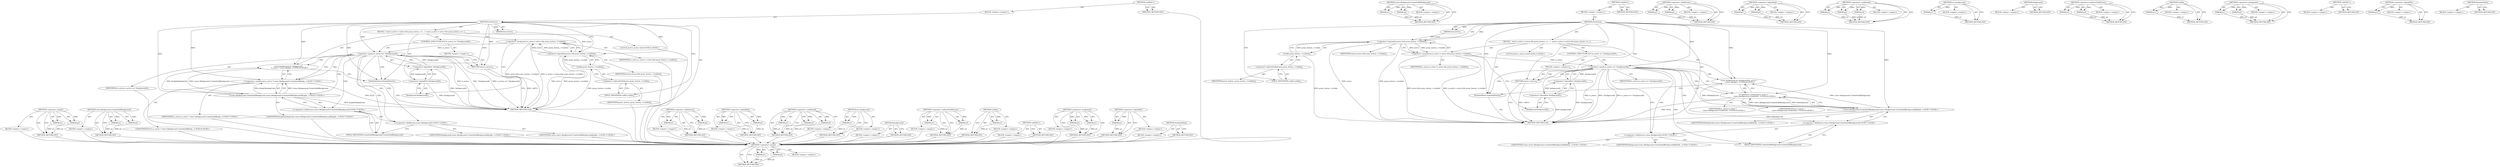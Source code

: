 digraph "SchedulePaint" {
vulnerable_80 [label=<(METHOD,&lt;operator&gt;.equals)>];
vulnerable_81 [label=<(PARAM,p1)>];
vulnerable_82 [label=<(PARAM,p2)>];
vulnerable_83 [label=<(BLOCK,&lt;empty&gt;,&lt;empty&gt;)>];
vulnerable_84 [label=<(METHOD_RETURN,ANY)>];
vulnerable_102 [label=<(METHOD,views.Background.CreateSolidBackground)>];
vulnerable_103 [label=<(PARAM,p1)>];
vulnerable_104 [label=<(PARAM,p2)>];
vulnerable_105 [label=<(BLOCK,&lt;empty&gt;,&lt;empty&gt;)>];
vulnerable_106 [label=<(METHOD_RETURN,ANY)>];
vulnerable_6 [label=<(METHOD,&lt;global&gt;)<SUB>1</SUB>>];
vulnerable_7 [label=<(BLOCK,&lt;empty&gt;,&lt;empty&gt;)<SUB>1</SUB>>];
vulnerable_8 [label=<(METHOD,SetActive)<SUB>1</SUB>>];
vulnerable_9 [label=<(PARAM,bool active)<SUB>1</SUB>>];
vulnerable_10 [label=<(BLOCK,{
  bool is_active = active &amp;&amp; proxy_button_-&gt;v...,{
  bool is_active = active &amp;&amp; proxy_button_-&gt;v...)<SUB>1</SUB>>];
vulnerable_11 [label="<(LOCAL,bool is_active: bool)<SUB>2</SUB>>"];
vulnerable_12 [label=<(&lt;operator&gt;.assignment,is_active = active &amp;&amp; proxy_button_-&gt;visible())<SUB>2</SUB>>];
vulnerable_13 [label=<(IDENTIFIER,is_active,is_active = active &amp;&amp; proxy_button_-&gt;visible())<SUB>2</SUB>>];
vulnerable_14 [label=<(&lt;operator&gt;.logicalAnd,active &amp;&amp; proxy_button_-&gt;visible())<SUB>2</SUB>>];
vulnerable_15 [label=<(IDENTIFIER,active,active &amp;&amp; proxy_button_-&gt;visible())<SUB>2</SUB>>];
vulnerable_16 [label=<(visible,proxy_button_-&gt;visible())<SUB>2</SUB>>];
vulnerable_17 [label=<(&lt;operator&gt;.indirectFieldAccess,proxy_button_-&gt;visible)<SUB>2</SUB>>];
vulnerable_18 [label=<(IDENTIFIER,proxy_button_,proxy_button_-&gt;visible())<SUB>2</SUB>>];
vulnerable_19 [label=<(FIELD_IDENTIFIER,visible,visible)<SUB>2</SUB>>];
vulnerable_20 [label=<(CONTROL_STRUCTURE,IF,if (is_active == !!background()))<SUB>3</SUB>>];
vulnerable_21 [label=<(&lt;operator&gt;.equals,is_active == !!background())<SUB>3</SUB>>];
vulnerable_22 [label=<(IDENTIFIER,is_active,is_active == !!background())<SUB>3</SUB>>];
vulnerable_23 [label=<(&lt;operator&gt;.logicalNot,!!background())<SUB>3</SUB>>];
vulnerable_24 [label=<(&lt;operator&gt;.logicalNot,!background())<SUB>3</SUB>>];
vulnerable_25 [label=<(background,background())<SUB>3</SUB>>];
vulnerable_26 [label=<(BLOCK,&lt;empty&gt;,&lt;empty&gt;)<SUB>4</SUB>>];
vulnerable_27 [label=<(RETURN,return;,return;)<SUB>4</SUB>>];
vulnerable_28 [label="<(set_background,set_background(is_active ?
      views::Backgro...)<SUB>6</SUB>>"];
vulnerable_29 [label="<(&lt;operator&gt;.conditional,is_active ?
      views::Background::CreateSoli...)<SUB>6</SUB>>"];
vulnerable_30 [label="<(IDENTIFIER,is_active,is_active ?
      views::Background::CreateSoli...)<SUB>6</SUB>>"];
vulnerable_31 [label="<(views.Background.CreateSolidBackground,views::Background::CreateSolidBackground(kShadi...)<SUB>7</SUB>>"];
vulnerable_32 [label="<(&lt;operator&gt;.fieldAccess,views::Background::CreateSolidBackground)<SUB>7</SUB>>"];
vulnerable_33 [label="<(&lt;operator&gt;.fieldAccess,views::Background)<SUB>7</SUB>>"];
vulnerable_34 [label="<(IDENTIFIER,views,views::Background::CreateSolidBackground(kShadi...)<SUB>7</SUB>>"];
vulnerable_35 [label="<(IDENTIFIER,Background,views::Background::CreateSolidBackground(kShadi...)<SUB>7</SUB>>"];
vulnerable_36 [label=<(FIELD_IDENTIFIER,CreateSolidBackground,CreateSolidBackground)<SUB>7</SUB>>];
vulnerable_37 [label="<(IDENTIFIER,kShadingColor,views::Background::CreateSolidBackground(kShadi...)<SUB>7</SUB>>"];
vulnerable_38 [label="<(IDENTIFIER,NULL,is_active ?
      views::Background::CreateSoli...)<SUB>8</SUB>>"];
vulnerable_39 [label=<(SchedulePaint,SchedulePaint())<SUB>9</SUB>>];
vulnerable_40 [label=<(METHOD_RETURN,void)<SUB>1</SUB>>];
vulnerable_42 [label=<(METHOD_RETURN,ANY)<SUB>1</SUB>>];
vulnerable_107 [label=<(METHOD,&lt;operator&gt;.fieldAccess)>];
vulnerable_108 [label=<(PARAM,p1)>];
vulnerable_109 [label=<(PARAM,p2)>];
vulnerable_110 [label=<(BLOCK,&lt;empty&gt;,&lt;empty&gt;)>];
vulnerable_111 [label=<(METHOD_RETURN,ANY)>];
vulnerable_66 [label=<(METHOD,&lt;operator&gt;.logicalAnd)>];
vulnerable_67 [label=<(PARAM,p1)>];
vulnerable_68 [label=<(PARAM,p2)>];
vulnerable_69 [label=<(BLOCK,&lt;empty&gt;,&lt;empty&gt;)>];
vulnerable_70 [label=<(METHOD_RETURN,ANY)>];
vulnerable_96 [label=<(METHOD,&lt;operator&gt;.conditional)>];
vulnerable_97 [label=<(PARAM,p1)>];
vulnerable_98 [label=<(PARAM,p2)>];
vulnerable_99 [label=<(PARAM,p3)>];
vulnerable_100 [label=<(BLOCK,&lt;empty&gt;,&lt;empty&gt;)>];
vulnerable_101 [label=<(METHOD_RETURN,ANY)>];
vulnerable_92 [label=<(METHOD,set_background)>];
vulnerable_93 [label=<(PARAM,p1)>];
vulnerable_94 [label=<(BLOCK,&lt;empty&gt;,&lt;empty&gt;)>];
vulnerable_95 [label=<(METHOD_RETURN,ANY)>];
vulnerable_89 [label=<(METHOD,background)>];
vulnerable_90 [label=<(BLOCK,&lt;empty&gt;,&lt;empty&gt;)>];
vulnerable_91 [label=<(METHOD_RETURN,ANY)>];
vulnerable_75 [label=<(METHOD,&lt;operator&gt;.indirectFieldAccess)>];
vulnerable_76 [label=<(PARAM,p1)>];
vulnerable_77 [label=<(PARAM,p2)>];
vulnerable_78 [label=<(BLOCK,&lt;empty&gt;,&lt;empty&gt;)>];
vulnerable_79 [label=<(METHOD_RETURN,ANY)>];
vulnerable_71 [label=<(METHOD,visible)>];
vulnerable_72 [label=<(PARAM,p1)>];
vulnerable_73 [label=<(BLOCK,&lt;empty&gt;,&lt;empty&gt;)>];
vulnerable_74 [label=<(METHOD_RETURN,ANY)>];
vulnerable_61 [label=<(METHOD,&lt;operator&gt;.assignment)>];
vulnerable_62 [label=<(PARAM,p1)>];
vulnerable_63 [label=<(PARAM,p2)>];
vulnerable_64 [label=<(BLOCK,&lt;empty&gt;,&lt;empty&gt;)>];
vulnerable_65 [label=<(METHOD_RETURN,ANY)>];
vulnerable_55 [label=<(METHOD,&lt;global&gt;)<SUB>1</SUB>>];
vulnerable_56 [label=<(BLOCK,&lt;empty&gt;,&lt;empty&gt;)>];
vulnerable_57 [label=<(METHOD_RETURN,ANY)>];
vulnerable_85 [label=<(METHOD,&lt;operator&gt;.logicalNot)>];
vulnerable_86 [label=<(PARAM,p1)>];
vulnerable_87 [label=<(BLOCK,&lt;empty&gt;,&lt;empty&gt;)>];
vulnerable_88 [label=<(METHOD_RETURN,ANY)>];
vulnerable_112 [label=<(METHOD,SchedulePaint)>];
vulnerable_113 [label=<(BLOCK,&lt;empty&gt;,&lt;empty&gt;)>];
vulnerable_114 [label=<(METHOD_RETURN,ANY)>];
fixed_80 [label=<(METHOD,&lt;operator&gt;.equals)>];
fixed_81 [label=<(PARAM,p1)>];
fixed_82 [label=<(PARAM,p2)>];
fixed_83 [label=<(BLOCK,&lt;empty&gt;,&lt;empty&gt;)>];
fixed_84 [label=<(METHOD_RETURN,ANY)>];
fixed_102 [label=<(METHOD,views.Background.CreateSolidBackground)>];
fixed_103 [label=<(PARAM,p1)>];
fixed_104 [label=<(PARAM,p2)>];
fixed_105 [label=<(BLOCK,&lt;empty&gt;,&lt;empty&gt;)>];
fixed_106 [label=<(METHOD_RETURN,ANY)>];
fixed_6 [label=<(METHOD,&lt;global&gt;)<SUB>1</SUB>>];
fixed_7 [label=<(BLOCK,&lt;empty&gt;,&lt;empty&gt;)<SUB>1</SUB>>];
fixed_8 [label=<(METHOD,SetActive)<SUB>1</SUB>>];
fixed_9 [label=<(PARAM,bool active)<SUB>1</SUB>>];
fixed_10 [label=<(BLOCK,{
  bool is_active = active &amp;&amp; proxy_button_-&gt;v...,{
  bool is_active = active &amp;&amp; proxy_button_-&gt;v...)<SUB>1</SUB>>];
fixed_11 [label="<(LOCAL,bool is_active: bool)<SUB>2</SUB>>"];
fixed_12 [label=<(&lt;operator&gt;.assignment,is_active = active &amp;&amp; proxy_button_-&gt;visible())<SUB>2</SUB>>];
fixed_13 [label=<(IDENTIFIER,is_active,is_active = active &amp;&amp; proxy_button_-&gt;visible())<SUB>2</SUB>>];
fixed_14 [label=<(&lt;operator&gt;.logicalAnd,active &amp;&amp; proxy_button_-&gt;visible())<SUB>2</SUB>>];
fixed_15 [label=<(IDENTIFIER,active,active &amp;&amp; proxy_button_-&gt;visible())<SUB>2</SUB>>];
fixed_16 [label=<(visible,proxy_button_-&gt;visible())<SUB>2</SUB>>];
fixed_17 [label=<(&lt;operator&gt;.indirectFieldAccess,proxy_button_-&gt;visible)<SUB>2</SUB>>];
fixed_18 [label=<(IDENTIFIER,proxy_button_,proxy_button_-&gt;visible())<SUB>2</SUB>>];
fixed_19 [label=<(FIELD_IDENTIFIER,visible,visible)<SUB>2</SUB>>];
fixed_20 [label=<(CONTROL_STRUCTURE,IF,if (is_active == !!background()))<SUB>3</SUB>>];
fixed_21 [label=<(&lt;operator&gt;.equals,is_active == !!background())<SUB>3</SUB>>];
fixed_22 [label=<(IDENTIFIER,is_active,is_active == !!background())<SUB>3</SUB>>];
fixed_23 [label=<(&lt;operator&gt;.logicalNot,!!background())<SUB>3</SUB>>];
fixed_24 [label=<(&lt;operator&gt;.logicalNot,!background())<SUB>3</SUB>>];
fixed_25 [label=<(background,background())<SUB>3</SUB>>];
fixed_26 [label=<(BLOCK,&lt;empty&gt;,&lt;empty&gt;)<SUB>4</SUB>>];
fixed_27 [label=<(RETURN,return;,return;)<SUB>4</SUB>>];
fixed_28 [label="<(set_background,set_background(
      is_active ? views::Backgr...)<SUB>6</SUB>>"];
fixed_29 [label="<(&lt;operator&gt;.conditional,is_active ? views::Background::CreateSolidBackg...)<SUB>7</SUB>>"];
fixed_30 [label="<(IDENTIFIER,is_active,is_active ? views::Background::CreateSolidBackg...)<SUB>7</SUB>>"];
fixed_31 [label="<(views.Background.CreateSolidBackground,views::Background::CreateSolidBackground(kLight...)<SUB>7</SUB>>"];
fixed_32 [label="<(&lt;operator&gt;.fieldAccess,views::Background::CreateSolidBackground)<SUB>7</SUB>>"];
fixed_33 [label="<(&lt;operator&gt;.fieldAccess,views::Background)<SUB>7</SUB>>"];
fixed_34 [label="<(IDENTIFIER,views,views::Background::CreateSolidBackground(kLight...)<SUB>7</SUB>>"];
fixed_35 [label="<(IDENTIFIER,Background,views::Background::CreateSolidBackground(kLight...)<SUB>7</SUB>>"];
fixed_36 [label=<(FIELD_IDENTIFIER,CreateSolidBackground,CreateSolidBackground)<SUB>7</SUB>>];
fixed_37 [label="<(IDENTIFIER,kLightShadingColor,views::Background::CreateSolidBackground(kLight...)<SUB>7</SUB>>"];
fixed_38 [label="<(IDENTIFIER,NULL,is_active ? views::Background::CreateSolidBackg...)<SUB>8</SUB>>"];
fixed_39 [label=<(SchedulePaint,SchedulePaint())<SUB>9</SUB>>];
fixed_40 [label=<(METHOD_RETURN,void)<SUB>1</SUB>>];
fixed_42 [label=<(METHOD_RETURN,ANY)<SUB>1</SUB>>];
fixed_107 [label=<(METHOD,&lt;operator&gt;.fieldAccess)>];
fixed_108 [label=<(PARAM,p1)>];
fixed_109 [label=<(PARAM,p2)>];
fixed_110 [label=<(BLOCK,&lt;empty&gt;,&lt;empty&gt;)>];
fixed_111 [label=<(METHOD_RETURN,ANY)>];
fixed_66 [label=<(METHOD,&lt;operator&gt;.logicalAnd)>];
fixed_67 [label=<(PARAM,p1)>];
fixed_68 [label=<(PARAM,p2)>];
fixed_69 [label=<(BLOCK,&lt;empty&gt;,&lt;empty&gt;)>];
fixed_70 [label=<(METHOD_RETURN,ANY)>];
fixed_96 [label=<(METHOD,&lt;operator&gt;.conditional)>];
fixed_97 [label=<(PARAM,p1)>];
fixed_98 [label=<(PARAM,p2)>];
fixed_99 [label=<(PARAM,p3)>];
fixed_100 [label=<(BLOCK,&lt;empty&gt;,&lt;empty&gt;)>];
fixed_101 [label=<(METHOD_RETURN,ANY)>];
fixed_92 [label=<(METHOD,set_background)>];
fixed_93 [label=<(PARAM,p1)>];
fixed_94 [label=<(BLOCK,&lt;empty&gt;,&lt;empty&gt;)>];
fixed_95 [label=<(METHOD_RETURN,ANY)>];
fixed_89 [label=<(METHOD,background)>];
fixed_90 [label=<(BLOCK,&lt;empty&gt;,&lt;empty&gt;)>];
fixed_91 [label=<(METHOD_RETURN,ANY)>];
fixed_75 [label=<(METHOD,&lt;operator&gt;.indirectFieldAccess)>];
fixed_76 [label=<(PARAM,p1)>];
fixed_77 [label=<(PARAM,p2)>];
fixed_78 [label=<(BLOCK,&lt;empty&gt;,&lt;empty&gt;)>];
fixed_79 [label=<(METHOD_RETURN,ANY)>];
fixed_71 [label=<(METHOD,visible)>];
fixed_72 [label=<(PARAM,p1)>];
fixed_73 [label=<(BLOCK,&lt;empty&gt;,&lt;empty&gt;)>];
fixed_74 [label=<(METHOD_RETURN,ANY)>];
fixed_61 [label=<(METHOD,&lt;operator&gt;.assignment)>];
fixed_62 [label=<(PARAM,p1)>];
fixed_63 [label=<(PARAM,p2)>];
fixed_64 [label=<(BLOCK,&lt;empty&gt;,&lt;empty&gt;)>];
fixed_65 [label=<(METHOD_RETURN,ANY)>];
fixed_55 [label=<(METHOD,&lt;global&gt;)<SUB>1</SUB>>];
fixed_56 [label=<(BLOCK,&lt;empty&gt;,&lt;empty&gt;)>];
fixed_57 [label=<(METHOD_RETURN,ANY)>];
fixed_85 [label=<(METHOD,&lt;operator&gt;.logicalNot)>];
fixed_86 [label=<(PARAM,p1)>];
fixed_87 [label=<(BLOCK,&lt;empty&gt;,&lt;empty&gt;)>];
fixed_88 [label=<(METHOD_RETURN,ANY)>];
fixed_112 [label=<(METHOD,SchedulePaint)>];
fixed_113 [label=<(BLOCK,&lt;empty&gt;,&lt;empty&gt;)>];
fixed_114 [label=<(METHOD_RETURN,ANY)>];
vulnerable_80 -> vulnerable_81  [key=0, label="AST: "];
vulnerable_80 -> vulnerable_81  [key=1, label="DDG: "];
vulnerable_80 -> vulnerable_83  [key=0, label="AST: "];
vulnerable_80 -> vulnerable_82  [key=0, label="AST: "];
vulnerable_80 -> vulnerable_82  [key=1, label="DDG: "];
vulnerable_80 -> vulnerable_84  [key=0, label="AST: "];
vulnerable_80 -> vulnerable_84  [key=1, label="CFG: "];
vulnerable_81 -> vulnerable_84  [key=0, label="DDG: p1"];
vulnerable_82 -> vulnerable_84  [key=0, label="DDG: p2"];
vulnerable_102 -> vulnerable_103  [key=0, label="AST: "];
vulnerable_102 -> vulnerable_103  [key=1, label="DDG: "];
vulnerable_102 -> vulnerable_105  [key=0, label="AST: "];
vulnerable_102 -> vulnerable_104  [key=0, label="AST: "];
vulnerable_102 -> vulnerable_104  [key=1, label="DDG: "];
vulnerable_102 -> vulnerable_106  [key=0, label="AST: "];
vulnerable_102 -> vulnerable_106  [key=1, label="CFG: "];
vulnerable_103 -> vulnerable_106  [key=0, label="DDG: p1"];
vulnerable_104 -> vulnerable_106  [key=0, label="DDG: p2"];
vulnerable_6 -> vulnerable_7  [key=0, label="AST: "];
vulnerable_6 -> vulnerable_42  [key=0, label="AST: "];
vulnerable_6 -> vulnerable_42  [key=1, label="CFG: "];
vulnerable_7 -> vulnerable_8  [key=0, label="AST: "];
vulnerable_8 -> vulnerable_9  [key=0, label="AST: "];
vulnerable_8 -> vulnerable_9  [key=1, label="DDG: "];
vulnerable_8 -> vulnerable_10  [key=0, label="AST: "];
vulnerable_8 -> vulnerable_40  [key=0, label="AST: "];
vulnerable_8 -> vulnerable_14  [key=0, label="CFG: "];
vulnerable_8 -> vulnerable_14  [key=1, label="DDG: "];
vulnerable_8 -> vulnerable_19  [key=0, label="CFG: "];
vulnerable_8 -> vulnerable_39  [key=0, label="DDG: "];
vulnerable_8 -> vulnerable_28  [key=0, label="DDG: "];
vulnerable_8 -> vulnerable_21  [key=0, label="DDG: "];
vulnerable_8 -> vulnerable_27  [key=0, label="DDG: "];
vulnerable_8 -> vulnerable_29  [key=0, label="DDG: "];
vulnerable_8 -> vulnerable_31  [key=0, label="DDG: "];
vulnerable_8 -> vulnerable_24  [key=0, label="DDG: "];
vulnerable_9 -> vulnerable_14  [key=0, label="DDG: active"];
vulnerable_10 -> vulnerable_11  [key=0, label="AST: "];
vulnerable_10 -> vulnerable_12  [key=0, label="AST: "];
vulnerable_10 -> vulnerable_20  [key=0, label="AST: "];
vulnerable_10 -> vulnerable_28  [key=0, label="AST: "];
vulnerable_10 -> vulnerable_39  [key=0, label="AST: "];
vulnerable_12 -> vulnerable_13  [key=0, label="AST: "];
vulnerable_12 -> vulnerable_14  [key=0, label="AST: "];
vulnerable_12 -> vulnerable_25  [key=0, label="CFG: "];
vulnerable_12 -> vulnerable_40  [key=0, label="DDG: active &amp;&amp; proxy_button_-&gt;visible()"];
vulnerable_12 -> vulnerable_40  [key=1, label="DDG: is_active = active &amp;&amp; proxy_button_-&gt;visible()"];
vulnerable_12 -> vulnerable_21  [key=0, label="DDG: is_active"];
vulnerable_14 -> vulnerable_15  [key=0, label="AST: "];
vulnerable_14 -> vulnerable_16  [key=0, label="AST: "];
vulnerable_14 -> vulnerable_12  [key=0, label="CFG: "];
vulnerable_14 -> vulnerable_12  [key=1, label="DDG: active"];
vulnerable_14 -> vulnerable_12  [key=2, label="DDG: proxy_button_-&gt;visible()"];
vulnerable_14 -> vulnerable_40  [key=0, label="DDG: active"];
vulnerable_14 -> vulnerable_40  [key=1, label="DDG: proxy_button_-&gt;visible()"];
vulnerable_16 -> vulnerable_17  [key=0, label="AST: "];
vulnerable_16 -> vulnerable_14  [key=0, label="CFG: "];
vulnerable_16 -> vulnerable_14  [key=1, label="DDG: proxy_button_-&gt;visible"];
vulnerable_16 -> vulnerable_40  [key=0, label="DDG: proxy_button_-&gt;visible"];
vulnerable_17 -> vulnerable_18  [key=0, label="AST: "];
vulnerable_17 -> vulnerable_19  [key=0, label="AST: "];
vulnerable_17 -> vulnerable_16  [key=0, label="CFG: "];
vulnerable_19 -> vulnerable_17  [key=0, label="CFG: "];
vulnerable_20 -> vulnerable_21  [key=0, label="AST: "];
vulnerable_20 -> vulnerable_26  [key=0, label="AST: "];
vulnerable_21 -> vulnerable_22  [key=0, label="AST: "];
vulnerable_21 -> vulnerable_23  [key=0, label="AST: "];
vulnerable_21 -> vulnerable_27  [key=0, label="CFG: "];
vulnerable_21 -> vulnerable_27  [key=1, label="CDG: "];
vulnerable_21 -> vulnerable_33  [key=0, label="CFG: "];
vulnerable_21 -> vulnerable_33  [key=1, label="CDG: "];
vulnerable_21 -> vulnerable_29  [key=0, label="CFG: "];
vulnerable_21 -> vulnerable_29  [key=1, label="CDG: "];
vulnerable_21 -> vulnerable_40  [key=0, label="DDG: is_active"];
vulnerable_21 -> vulnerable_40  [key=1, label="DDG: !!background()"];
vulnerable_21 -> vulnerable_40  [key=2, label="DDG: is_active == !!background()"];
vulnerable_21 -> vulnerable_28  [key=0, label="CDG: "];
vulnerable_21 -> vulnerable_39  [key=0, label="CDG: "];
vulnerable_21 -> vulnerable_32  [key=0, label="CDG: "];
vulnerable_21 -> vulnerable_36  [key=0, label="CDG: "];
vulnerable_21 -> vulnerable_31  [key=0, label="CDG: "];
vulnerable_23 -> vulnerable_24  [key=0, label="AST: "];
vulnerable_23 -> vulnerable_21  [key=0, label="CFG: "];
vulnerable_23 -> vulnerable_21  [key=1, label="DDG: !background()"];
vulnerable_23 -> vulnerable_40  [key=0, label="DDG: !background()"];
vulnerable_24 -> vulnerable_25  [key=0, label="AST: "];
vulnerable_24 -> vulnerable_23  [key=0, label="CFG: "];
vulnerable_24 -> vulnerable_23  [key=1, label="DDG: background()"];
vulnerable_24 -> vulnerable_40  [key=0, label="DDG: background()"];
vulnerable_25 -> vulnerable_24  [key=0, label="CFG: "];
vulnerable_26 -> vulnerable_27  [key=0, label="AST: "];
vulnerable_27 -> vulnerable_40  [key=0, label="CFG: "];
vulnerable_27 -> vulnerable_40  [key=1, label="DDG: &lt;RET&gt;"];
vulnerable_28 -> vulnerable_29  [key=0, label="AST: "];
vulnerable_28 -> vulnerable_39  [key=0, label="CFG: "];
vulnerable_29 -> vulnerable_30  [key=0, label="AST: "];
vulnerable_29 -> vulnerable_31  [key=0, label="AST: "];
vulnerable_29 -> vulnerable_38  [key=0, label="AST: "];
vulnerable_29 -> vulnerable_28  [key=0, label="CFG: "];
vulnerable_29 -> vulnerable_40  [key=0, label="DDG: NULL"];
vulnerable_31 -> vulnerable_32  [key=0, label="AST: "];
vulnerable_31 -> vulnerable_37  [key=0, label="AST: "];
vulnerable_31 -> vulnerable_29  [key=0, label="CFG: "];
vulnerable_31 -> vulnerable_29  [key=1, label="DDG: views::Background::CreateSolidBackground"];
vulnerable_31 -> vulnerable_29  [key=2, label="DDG: kShadingColor"];
vulnerable_31 -> vulnerable_40  [key=0, label="DDG: kShadingColor"];
vulnerable_31 -> vulnerable_28  [key=0, label="DDG: views::Background::CreateSolidBackground"];
vulnerable_31 -> vulnerable_28  [key=1, label="DDG: kShadingColor"];
vulnerable_32 -> vulnerable_33  [key=0, label="AST: "];
vulnerable_32 -> vulnerable_36  [key=0, label="AST: "];
vulnerable_32 -> vulnerable_31  [key=0, label="CFG: "];
vulnerable_33 -> vulnerable_34  [key=0, label="AST: "];
vulnerable_33 -> vulnerable_35  [key=0, label="AST: "];
vulnerable_33 -> vulnerable_36  [key=0, label="CFG: "];
vulnerable_36 -> vulnerable_32  [key=0, label="CFG: "];
vulnerable_39 -> vulnerable_40  [key=0, label="CFG: "];
vulnerable_107 -> vulnerable_108  [key=0, label="AST: "];
vulnerable_107 -> vulnerable_108  [key=1, label="DDG: "];
vulnerable_107 -> vulnerable_110  [key=0, label="AST: "];
vulnerable_107 -> vulnerable_109  [key=0, label="AST: "];
vulnerable_107 -> vulnerable_109  [key=1, label="DDG: "];
vulnerable_107 -> vulnerable_111  [key=0, label="AST: "];
vulnerable_107 -> vulnerable_111  [key=1, label="CFG: "];
vulnerable_108 -> vulnerable_111  [key=0, label="DDG: p1"];
vulnerable_109 -> vulnerable_111  [key=0, label="DDG: p2"];
vulnerable_66 -> vulnerable_67  [key=0, label="AST: "];
vulnerable_66 -> vulnerable_67  [key=1, label="DDG: "];
vulnerable_66 -> vulnerable_69  [key=0, label="AST: "];
vulnerable_66 -> vulnerable_68  [key=0, label="AST: "];
vulnerable_66 -> vulnerable_68  [key=1, label="DDG: "];
vulnerable_66 -> vulnerable_70  [key=0, label="AST: "];
vulnerable_66 -> vulnerable_70  [key=1, label="CFG: "];
vulnerable_67 -> vulnerable_70  [key=0, label="DDG: p1"];
vulnerable_68 -> vulnerable_70  [key=0, label="DDG: p2"];
vulnerable_96 -> vulnerable_97  [key=0, label="AST: "];
vulnerable_96 -> vulnerable_97  [key=1, label="DDG: "];
vulnerable_96 -> vulnerable_100  [key=0, label="AST: "];
vulnerable_96 -> vulnerable_98  [key=0, label="AST: "];
vulnerable_96 -> vulnerable_98  [key=1, label="DDG: "];
vulnerable_96 -> vulnerable_101  [key=0, label="AST: "];
vulnerable_96 -> vulnerable_101  [key=1, label="CFG: "];
vulnerable_96 -> vulnerable_99  [key=0, label="AST: "];
vulnerable_96 -> vulnerable_99  [key=1, label="DDG: "];
vulnerable_97 -> vulnerable_101  [key=0, label="DDG: p1"];
vulnerable_98 -> vulnerable_101  [key=0, label="DDG: p2"];
vulnerable_99 -> vulnerable_101  [key=0, label="DDG: p3"];
vulnerable_92 -> vulnerable_93  [key=0, label="AST: "];
vulnerable_92 -> vulnerable_93  [key=1, label="DDG: "];
vulnerable_92 -> vulnerable_94  [key=0, label="AST: "];
vulnerable_92 -> vulnerable_95  [key=0, label="AST: "];
vulnerable_92 -> vulnerable_95  [key=1, label="CFG: "];
vulnerable_93 -> vulnerable_95  [key=0, label="DDG: p1"];
vulnerable_89 -> vulnerable_90  [key=0, label="AST: "];
vulnerable_89 -> vulnerable_91  [key=0, label="AST: "];
vulnerable_89 -> vulnerable_91  [key=1, label="CFG: "];
vulnerable_75 -> vulnerable_76  [key=0, label="AST: "];
vulnerable_75 -> vulnerable_76  [key=1, label="DDG: "];
vulnerable_75 -> vulnerable_78  [key=0, label="AST: "];
vulnerable_75 -> vulnerable_77  [key=0, label="AST: "];
vulnerable_75 -> vulnerable_77  [key=1, label="DDG: "];
vulnerable_75 -> vulnerable_79  [key=0, label="AST: "];
vulnerable_75 -> vulnerable_79  [key=1, label="CFG: "];
vulnerable_76 -> vulnerable_79  [key=0, label="DDG: p1"];
vulnerable_77 -> vulnerable_79  [key=0, label="DDG: p2"];
vulnerable_71 -> vulnerable_72  [key=0, label="AST: "];
vulnerable_71 -> vulnerable_72  [key=1, label="DDG: "];
vulnerable_71 -> vulnerable_73  [key=0, label="AST: "];
vulnerable_71 -> vulnerable_74  [key=0, label="AST: "];
vulnerable_71 -> vulnerable_74  [key=1, label="CFG: "];
vulnerable_72 -> vulnerable_74  [key=0, label="DDG: p1"];
vulnerable_61 -> vulnerable_62  [key=0, label="AST: "];
vulnerable_61 -> vulnerable_62  [key=1, label="DDG: "];
vulnerable_61 -> vulnerable_64  [key=0, label="AST: "];
vulnerable_61 -> vulnerable_63  [key=0, label="AST: "];
vulnerable_61 -> vulnerable_63  [key=1, label="DDG: "];
vulnerable_61 -> vulnerable_65  [key=0, label="AST: "];
vulnerable_61 -> vulnerable_65  [key=1, label="CFG: "];
vulnerable_62 -> vulnerable_65  [key=0, label="DDG: p1"];
vulnerable_63 -> vulnerable_65  [key=0, label="DDG: p2"];
vulnerable_55 -> vulnerable_56  [key=0, label="AST: "];
vulnerable_55 -> vulnerable_57  [key=0, label="AST: "];
vulnerable_55 -> vulnerable_57  [key=1, label="CFG: "];
vulnerable_85 -> vulnerable_86  [key=0, label="AST: "];
vulnerable_85 -> vulnerable_86  [key=1, label="DDG: "];
vulnerable_85 -> vulnerable_87  [key=0, label="AST: "];
vulnerable_85 -> vulnerable_88  [key=0, label="AST: "];
vulnerable_85 -> vulnerable_88  [key=1, label="CFG: "];
vulnerable_86 -> vulnerable_88  [key=0, label="DDG: p1"];
vulnerable_112 -> vulnerable_113  [key=0, label="AST: "];
vulnerable_112 -> vulnerable_114  [key=0, label="AST: "];
vulnerable_112 -> vulnerable_114  [key=1, label="CFG: "];
fixed_80 -> fixed_81  [key=0, label="AST: "];
fixed_80 -> fixed_81  [key=1, label="DDG: "];
fixed_80 -> fixed_83  [key=0, label="AST: "];
fixed_80 -> fixed_82  [key=0, label="AST: "];
fixed_80 -> fixed_82  [key=1, label="DDG: "];
fixed_80 -> fixed_84  [key=0, label="AST: "];
fixed_80 -> fixed_84  [key=1, label="CFG: "];
fixed_81 -> fixed_84  [key=0, label="DDG: p1"];
fixed_82 -> fixed_84  [key=0, label="DDG: p2"];
fixed_83 -> vulnerable_80  [key=0];
fixed_84 -> vulnerable_80  [key=0];
fixed_102 -> fixed_103  [key=0, label="AST: "];
fixed_102 -> fixed_103  [key=1, label="DDG: "];
fixed_102 -> fixed_105  [key=0, label="AST: "];
fixed_102 -> fixed_104  [key=0, label="AST: "];
fixed_102 -> fixed_104  [key=1, label="DDG: "];
fixed_102 -> fixed_106  [key=0, label="AST: "];
fixed_102 -> fixed_106  [key=1, label="CFG: "];
fixed_103 -> fixed_106  [key=0, label="DDG: p1"];
fixed_104 -> fixed_106  [key=0, label="DDG: p2"];
fixed_105 -> vulnerable_80  [key=0];
fixed_106 -> vulnerable_80  [key=0];
fixed_6 -> fixed_7  [key=0, label="AST: "];
fixed_6 -> fixed_42  [key=0, label="AST: "];
fixed_6 -> fixed_42  [key=1, label="CFG: "];
fixed_7 -> fixed_8  [key=0, label="AST: "];
fixed_8 -> fixed_9  [key=0, label="AST: "];
fixed_8 -> fixed_9  [key=1, label="DDG: "];
fixed_8 -> fixed_10  [key=0, label="AST: "];
fixed_8 -> fixed_40  [key=0, label="AST: "];
fixed_8 -> fixed_14  [key=0, label="CFG: "];
fixed_8 -> fixed_14  [key=1, label="DDG: "];
fixed_8 -> fixed_19  [key=0, label="CFG: "];
fixed_8 -> fixed_39  [key=0, label="DDG: "];
fixed_8 -> fixed_28  [key=0, label="DDG: "];
fixed_8 -> fixed_21  [key=0, label="DDG: "];
fixed_8 -> fixed_27  [key=0, label="DDG: "];
fixed_8 -> fixed_29  [key=0, label="DDG: "];
fixed_8 -> fixed_31  [key=0, label="DDG: "];
fixed_8 -> fixed_24  [key=0, label="DDG: "];
fixed_9 -> fixed_14  [key=0, label="DDG: active"];
fixed_10 -> fixed_11  [key=0, label="AST: "];
fixed_10 -> fixed_12  [key=0, label="AST: "];
fixed_10 -> fixed_20  [key=0, label="AST: "];
fixed_10 -> fixed_28  [key=0, label="AST: "];
fixed_10 -> fixed_39  [key=0, label="AST: "];
fixed_11 -> vulnerable_80  [key=0];
fixed_12 -> fixed_13  [key=0, label="AST: "];
fixed_12 -> fixed_14  [key=0, label="AST: "];
fixed_12 -> fixed_25  [key=0, label="CFG: "];
fixed_12 -> fixed_40  [key=0, label="DDG: active &amp;&amp; proxy_button_-&gt;visible()"];
fixed_12 -> fixed_40  [key=1, label="DDG: is_active = active &amp;&amp; proxy_button_-&gt;visible()"];
fixed_12 -> fixed_21  [key=0, label="DDG: is_active"];
fixed_13 -> vulnerable_80  [key=0];
fixed_14 -> fixed_15  [key=0, label="AST: "];
fixed_14 -> fixed_16  [key=0, label="AST: "];
fixed_14 -> fixed_12  [key=0, label="CFG: "];
fixed_14 -> fixed_12  [key=1, label="DDG: active"];
fixed_14 -> fixed_12  [key=2, label="DDG: proxy_button_-&gt;visible()"];
fixed_14 -> fixed_40  [key=0, label="DDG: active"];
fixed_14 -> fixed_40  [key=1, label="DDG: proxy_button_-&gt;visible()"];
fixed_15 -> vulnerable_80  [key=0];
fixed_16 -> fixed_17  [key=0, label="AST: "];
fixed_16 -> fixed_14  [key=0, label="CFG: "];
fixed_16 -> fixed_14  [key=1, label="DDG: proxy_button_-&gt;visible"];
fixed_16 -> fixed_40  [key=0, label="DDG: proxy_button_-&gt;visible"];
fixed_17 -> fixed_18  [key=0, label="AST: "];
fixed_17 -> fixed_19  [key=0, label="AST: "];
fixed_17 -> fixed_16  [key=0, label="CFG: "];
fixed_18 -> vulnerable_80  [key=0];
fixed_19 -> fixed_17  [key=0, label="CFG: "];
fixed_20 -> fixed_21  [key=0, label="AST: "];
fixed_20 -> fixed_26  [key=0, label="AST: "];
fixed_21 -> fixed_22  [key=0, label="AST: "];
fixed_21 -> fixed_23  [key=0, label="AST: "];
fixed_21 -> fixed_27  [key=0, label="CFG: "];
fixed_21 -> fixed_27  [key=1, label="CDG: "];
fixed_21 -> fixed_33  [key=0, label="CFG: "];
fixed_21 -> fixed_33  [key=1, label="CDG: "];
fixed_21 -> fixed_29  [key=0, label="CFG: "];
fixed_21 -> fixed_29  [key=1, label="CDG: "];
fixed_21 -> fixed_40  [key=0, label="DDG: is_active"];
fixed_21 -> fixed_40  [key=1, label="DDG: !!background()"];
fixed_21 -> fixed_40  [key=2, label="DDG: is_active == !!background()"];
fixed_21 -> fixed_28  [key=0, label="CDG: "];
fixed_21 -> fixed_39  [key=0, label="CDG: "];
fixed_21 -> fixed_32  [key=0, label="CDG: "];
fixed_21 -> fixed_36  [key=0, label="CDG: "];
fixed_21 -> fixed_31  [key=0, label="CDG: "];
fixed_22 -> vulnerable_80  [key=0];
fixed_23 -> fixed_24  [key=0, label="AST: "];
fixed_23 -> fixed_21  [key=0, label="CFG: "];
fixed_23 -> fixed_21  [key=1, label="DDG: !background()"];
fixed_23 -> fixed_40  [key=0, label="DDG: !background()"];
fixed_24 -> fixed_25  [key=0, label="AST: "];
fixed_24 -> fixed_23  [key=0, label="CFG: "];
fixed_24 -> fixed_23  [key=1, label="DDG: background()"];
fixed_24 -> fixed_40  [key=0, label="DDG: background()"];
fixed_25 -> fixed_24  [key=0, label="CFG: "];
fixed_26 -> fixed_27  [key=0, label="AST: "];
fixed_27 -> fixed_40  [key=0, label="CFG: "];
fixed_27 -> fixed_40  [key=1, label="DDG: &lt;RET&gt;"];
fixed_28 -> fixed_29  [key=0, label="AST: "];
fixed_28 -> fixed_39  [key=0, label="CFG: "];
fixed_29 -> fixed_30  [key=0, label="AST: "];
fixed_29 -> fixed_31  [key=0, label="AST: "];
fixed_29 -> fixed_38  [key=0, label="AST: "];
fixed_29 -> fixed_28  [key=0, label="CFG: "];
fixed_29 -> fixed_40  [key=0, label="DDG: NULL"];
fixed_30 -> vulnerable_80  [key=0];
fixed_31 -> fixed_32  [key=0, label="AST: "];
fixed_31 -> fixed_37  [key=0, label="AST: "];
fixed_31 -> fixed_29  [key=0, label="CFG: "];
fixed_31 -> fixed_29  [key=1, label="DDG: views::Background::CreateSolidBackground"];
fixed_31 -> fixed_29  [key=2, label="DDG: kLightShadingColor"];
fixed_31 -> fixed_40  [key=0, label="DDG: kLightShadingColor"];
fixed_31 -> fixed_28  [key=0, label="DDG: views::Background::CreateSolidBackground"];
fixed_31 -> fixed_28  [key=1, label="DDG: kLightShadingColor"];
fixed_32 -> fixed_33  [key=0, label="AST: "];
fixed_32 -> fixed_36  [key=0, label="AST: "];
fixed_32 -> fixed_31  [key=0, label="CFG: "];
fixed_33 -> fixed_34  [key=0, label="AST: "];
fixed_33 -> fixed_35  [key=0, label="AST: "];
fixed_33 -> fixed_36  [key=0, label="CFG: "];
fixed_34 -> vulnerable_80  [key=0];
fixed_35 -> vulnerable_80  [key=0];
fixed_36 -> fixed_32  [key=0, label="CFG: "];
fixed_37 -> vulnerable_80  [key=0];
fixed_38 -> vulnerable_80  [key=0];
fixed_39 -> fixed_40  [key=0, label="CFG: "];
fixed_40 -> vulnerable_80  [key=0];
fixed_42 -> vulnerable_80  [key=0];
fixed_107 -> fixed_108  [key=0, label="AST: "];
fixed_107 -> fixed_108  [key=1, label="DDG: "];
fixed_107 -> fixed_110  [key=0, label="AST: "];
fixed_107 -> fixed_109  [key=0, label="AST: "];
fixed_107 -> fixed_109  [key=1, label="DDG: "];
fixed_107 -> fixed_111  [key=0, label="AST: "];
fixed_107 -> fixed_111  [key=1, label="CFG: "];
fixed_108 -> fixed_111  [key=0, label="DDG: p1"];
fixed_109 -> fixed_111  [key=0, label="DDG: p2"];
fixed_110 -> vulnerable_80  [key=0];
fixed_111 -> vulnerable_80  [key=0];
fixed_66 -> fixed_67  [key=0, label="AST: "];
fixed_66 -> fixed_67  [key=1, label="DDG: "];
fixed_66 -> fixed_69  [key=0, label="AST: "];
fixed_66 -> fixed_68  [key=0, label="AST: "];
fixed_66 -> fixed_68  [key=1, label="DDG: "];
fixed_66 -> fixed_70  [key=0, label="AST: "];
fixed_66 -> fixed_70  [key=1, label="CFG: "];
fixed_67 -> fixed_70  [key=0, label="DDG: p1"];
fixed_68 -> fixed_70  [key=0, label="DDG: p2"];
fixed_69 -> vulnerable_80  [key=0];
fixed_70 -> vulnerable_80  [key=0];
fixed_96 -> fixed_97  [key=0, label="AST: "];
fixed_96 -> fixed_97  [key=1, label="DDG: "];
fixed_96 -> fixed_100  [key=0, label="AST: "];
fixed_96 -> fixed_98  [key=0, label="AST: "];
fixed_96 -> fixed_98  [key=1, label="DDG: "];
fixed_96 -> fixed_101  [key=0, label="AST: "];
fixed_96 -> fixed_101  [key=1, label="CFG: "];
fixed_96 -> fixed_99  [key=0, label="AST: "];
fixed_96 -> fixed_99  [key=1, label="DDG: "];
fixed_97 -> fixed_101  [key=0, label="DDG: p1"];
fixed_98 -> fixed_101  [key=0, label="DDG: p2"];
fixed_99 -> fixed_101  [key=0, label="DDG: p3"];
fixed_100 -> vulnerable_80  [key=0];
fixed_101 -> vulnerable_80  [key=0];
fixed_92 -> fixed_93  [key=0, label="AST: "];
fixed_92 -> fixed_93  [key=1, label="DDG: "];
fixed_92 -> fixed_94  [key=0, label="AST: "];
fixed_92 -> fixed_95  [key=0, label="AST: "];
fixed_92 -> fixed_95  [key=1, label="CFG: "];
fixed_93 -> fixed_95  [key=0, label="DDG: p1"];
fixed_94 -> vulnerable_80  [key=0];
fixed_95 -> vulnerable_80  [key=0];
fixed_89 -> fixed_90  [key=0, label="AST: "];
fixed_89 -> fixed_91  [key=0, label="AST: "];
fixed_89 -> fixed_91  [key=1, label="CFG: "];
fixed_90 -> vulnerable_80  [key=0];
fixed_91 -> vulnerable_80  [key=0];
fixed_75 -> fixed_76  [key=0, label="AST: "];
fixed_75 -> fixed_76  [key=1, label="DDG: "];
fixed_75 -> fixed_78  [key=0, label="AST: "];
fixed_75 -> fixed_77  [key=0, label="AST: "];
fixed_75 -> fixed_77  [key=1, label="DDG: "];
fixed_75 -> fixed_79  [key=0, label="AST: "];
fixed_75 -> fixed_79  [key=1, label="CFG: "];
fixed_76 -> fixed_79  [key=0, label="DDG: p1"];
fixed_77 -> fixed_79  [key=0, label="DDG: p2"];
fixed_78 -> vulnerable_80  [key=0];
fixed_79 -> vulnerable_80  [key=0];
fixed_71 -> fixed_72  [key=0, label="AST: "];
fixed_71 -> fixed_72  [key=1, label="DDG: "];
fixed_71 -> fixed_73  [key=0, label="AST: "];
fixed_71 -> fixed_74  [key=0, label="AST: "];
fixed_71 -> fixed_74  [key=1, label="CFG: "];
fixed_72 -> fixed_74  [key=0, label="DDG: p1"];
fixed_73 -> vulnerable_80  [key=0];
fixed_74 -> vulnerable_80  [key=0];
fixed_61 -> fixed_62  [key=0, label="AST: "];
fixed_61 -> fixed_62  [key=1, label="DDG: "];
fixed_61 -> fixed_64  [key=0, label="AST: "];
fixed_61 -> fixed_63  [key=0, label="AST: "];
fixed_61 -> fixed_63  [key=1, label="DDG: "];
fixed_61 -> fixed_65  [key=0, label="AST: "];
fixed_61 -> fixed_65  [key=1, label="CFG: "];
fixed_62 -> fixed_65  [key=0, label="DDG: p1"];
fixed_63 -> fixed_65  [key=0, label="DDG: p2"];
fixed_64 -> vulnerable_80  [key=0];
fixed_65 -> vulnerable_80  [key=0];
fixed_55 -> fixed_56  [key=0, label="AST: "];
fixed_55 -> fixed_57  [key=0, label="AST: "];
fixed_55 -> fixed_57  [key=1, label="CFG: "];
fixed_56 -> vulnerable_80  [key=0];
fixed_57 -> vulnerable_80  [key=0];
fixed_85 -> fixed_86  [key=0, label="AST: "];
fixed_85 -> fixed_86  [key=1, label="DDG: "];
fixed_85 -> fixed_87  [key=0, label="AST: "];
fixed_85 -> fixed_88  [key=0, label="AST: "];
fixed_85 -> fixed_88  [key=1, label="CFG: "];
fixed_86 -> fixed_88  [key=0, label="DDG: p1"];
fixed_87 -> vulnerable_80  [key=0];
fixed_88 -> vulnerable_80  [key=0];
fixed_112 -> fixed_113  [key=0, label="AST: "];
fixed_112 -> fixed_114  [key=0, label="AST: "];
fixed_112 -> fixed_114  [key=1, label="CFG: "];
fixed_113 -> vulnerable_80  [key=0];
fixed_114 -> vulnerable_80  [key=0];
}
